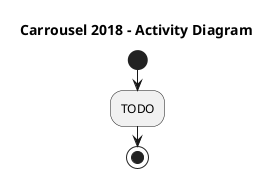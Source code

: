 @startuml
skinparam backgroundcolor White|White

title Carrousel 2018 - Activity Diagram

start

:TODO;

stop

@enduml

